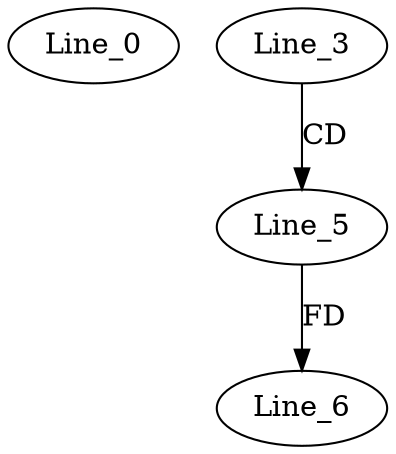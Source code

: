 digraph G {
  Line_0;
  Line_3;
  Line_5;
  Line_6;
  Line_3 -> Line_5 [ label="CD" ];
  Line_5 -> Line_6 [ label="FD" ];
}
